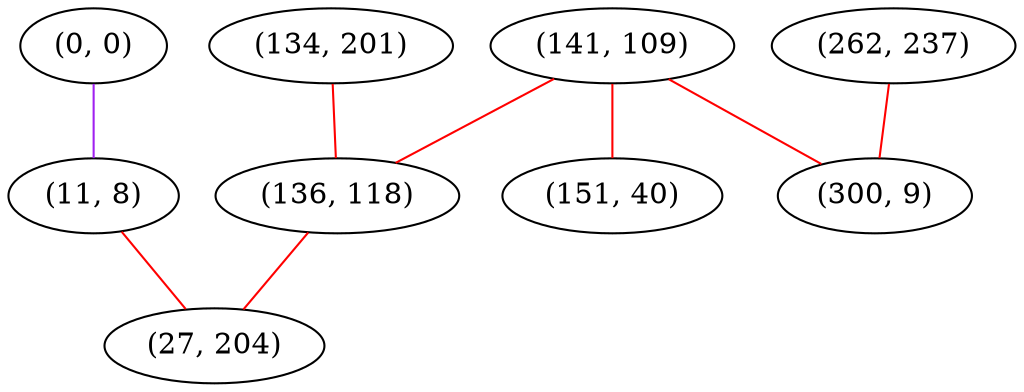 graph "" {
"(134, 201)";
"(0, 0)";
"(141, 109)";
"(11, 8)";
"(136, 118)";
"(27, 204)";
"(151, 40)";
"(262, 237)";
"(300, 9)";
"(134, 201)" -- "(136, 118)"  [color=red, key=0, weight=1];
"(0, 0)" -- "(11, 8)"  [color=purple, key=0, weight=4];
"(141, 109)" -- "(136, 118)"  [color=red, key=0, weight=1];
"(141, 109)" -- "(300, 9)"  [color=red, key=0, weight=1];
"(141, 109)" -- "(151, 40)"  [color=red, key=0, weight=1];
"(11, 8)" -- "(27, 204)"  [color=red, key=0, weight=1];
"(136, 118)" -- "(27, 204)"  [color=red, key=0, weight=1];
"(262, 237)" -- "(300, 9)"  [color=red, key=0, weight=1];
}
